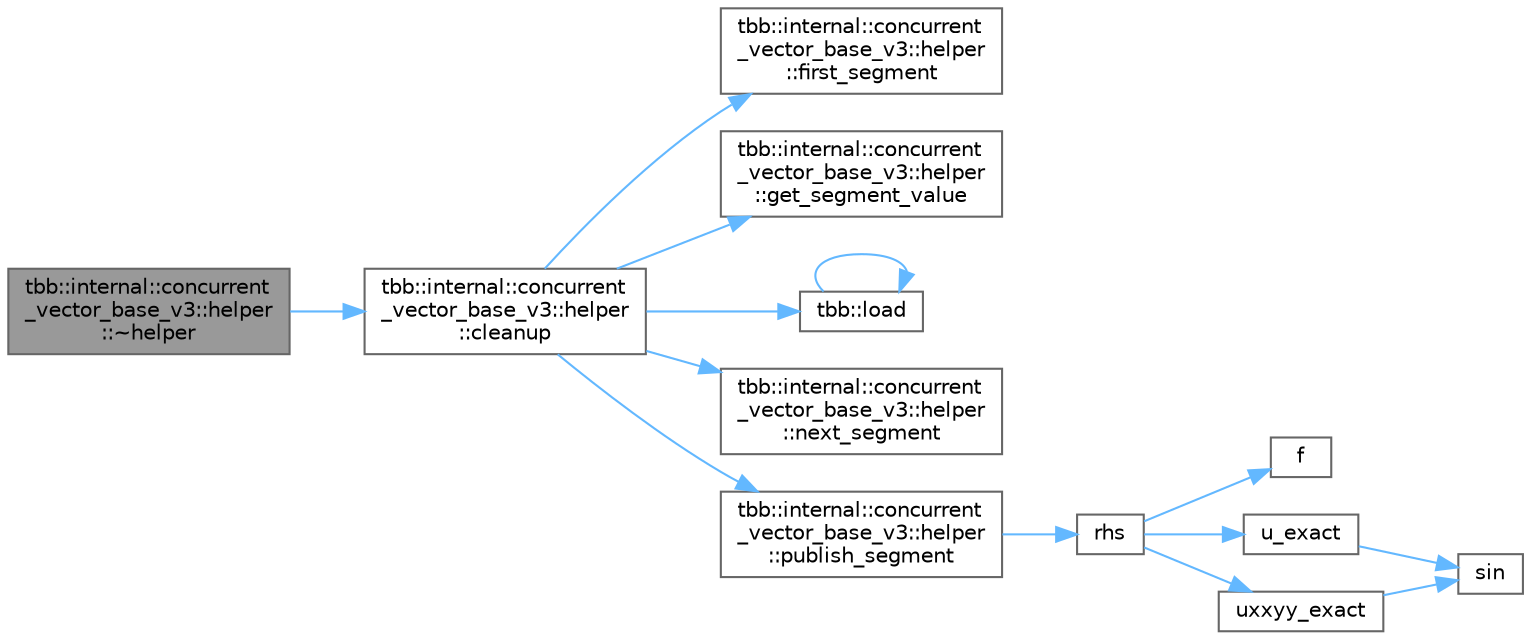 digraph "tbb::internal::concurrent_vector_base_v3::helper::~helper"
{
 // LATEX_PDF_SIZE
  bgcolor="transparent";
  edge [fontname=Helvetica,fontsize=10,labelfontname=Helvetica,labelfontsize=10];
  node [fontname=Helvetica,fontsize=10,shape=box,height=0.2,width=0.4];
  rankdir="LR";
  Node1 [id="Node000001",label="tbb::internal::concurrent\l_vector_base_v3::helper\l::~helper",height=0.2,width=0.4,color="gray40", fillcolor="grey60", style="filled", fontcolor="black",tooltip=" "];
  Node1 -> Node2 [id="edge1_Node000001_Node000002",color="steelblue1",style="solid",tooltip=" "];
  Node2 [id="Node000002",label="tbb::internal::concurrent\l_vector_base_v3::helper\l::cleanup",height=0.2,width=0.4,color="grey40", fillcolor="white", style="filled",URL="$classtbb_1_1internal_1_1concurrent__vector__base__v3_1_1helper.html#a0fe7c70323f24d5d3ef9fa6912104bf3",tooltip="Out of line code to assists destructor in infrequent cases."];
  Node2 -> Node3 [id="edge2_Node000002_Node000003",color="steelblue1",style="solid",tooltip=" "];
  Node3 [id="Node000003",label="tbb::internal::concurrent\l_vector_base_v3::helper\l::first_segment",height=0.2,width=0.4,color="grey40", fillcolor="white", style="filled",URL="$classtbb_1_1internal_1_1concurrent__vector__base__v3_1_1helper.html#ae2d37e907eaf946201ffabab9933e9e8",tooltip=" "];
  Node2 -> Node4 [id="edge3_Node000002_Node000004",color="steelblue1",style="solid",tooltip=" "];
  Node4 [id="Node000004",label="tbb::internal::concurrent\l_vector_base_v3::helper\l::get_segment_value",height=0.2,width=0.4,color="grey40", fillcolor="white", style="filled",URL="$classtbb_1_1internal_1_1concurrent__vector__base__v3_1_1helper.html#af83f8e2f96bd0d59afca03d43aa4cf74",tooltip=" "];
  Node2 -> Node5 [id="edge4_Node000002_Node000005",color="steelblue1",style="solid",tooltip=" "];
  Node5 [id="Node000005",label="tbb::load",height=0.2,width=0.4,color="grey40", fillcolor="white", style="filled",URL="$namespacetbb.html#a23d6adc1a2bbbb77b4d9f52fab1e5b0f",tooltip="Specialization for atomic<T*> with arithmetic and operator->."];
  Node5 -> Node5 [id="edge5_Node000005_Node000005",color="steelblue1",style="solid",tooltip=" "];
  Node2 -> Node6 [id="edge6_Node000002_Node000006",color="steelblue1",style="solid",tooltip=" "];
  Node6 [id="Node000006",label="tbb::internal::concurrent\l_vector_base_v3::helper\l::next_segment",height=0.2,width=0.4,color="grey40", fillcolor="white", style="filled",URL="$classtbb_1_1internal_1_1concurrent__vector__base__v3_1_1helper.html#aa063e0585da75011b5da50814190bc73",tooltip=" "];
  Node2 -> Node7 [id="edge7_Node000002_Node000007",color="steelblue1",style="solid",tooltip=" "];
  Node7 [id="Node000007",label="tbb::internal::concurrent\l_vector_base_v3::helper\l::publish_segment",height=0.2,width=0.4,color="grey40", fillcolor="white", style="filled",URL="$classtbb_1_1internal_1_1concurrent__vector__base__v3_1_1helper.html#aa6a138a09384f9cc92fda2966dbf4c43",tooltip="Publish segment so other threads can see it."];
  Node7 -> Node8 [id="edge8_Node000007_Node000008",color="steelblue1",style="solid",tooltip=" "];
  Node8 [id="Node000008",label="rhs",height=0.2,width=0.4,color="grey40", fillcolor="white", style="filled",URL="$poisson_8cpp.html#a38c677f5cc4e47bc7505aef707c1bb83",tooltip=" "];
  Node8 -> Node9 [id="edge9_Node000008_Node000009",color="steelblue1",style="solid",tooltip=" "];
  Node9 [id="Node000009",label="f",height=0.2,width=0.4,color="grey40", fillcolor="white", style="filled",URL="$cxx11__tensor__map_8cpp.html#a7f507fea02198f6cb81c86640c7b1a4e",tooltip=" "];
  Node8 -> Node10 [id="edge10_Node000008_Node000010",color="steelblue1",style="solid",tooltip=" "];
  Node10 [id="Node000010",label="u_exact",height=0.2,width=0.4,color="grey40", fillcolor="white", style="filled",URL="$poisson_8cpp.html#a06fc16c4676f839f8de736a6791b6862",tooltip=" "];
  Node10 -> Node11 [id="edge11_Node000010_Node000011",color="steelblue1",style="solid",tooltip=" "];
  Node11 [id="Node000011",label="sin",height=0.2,width=0.4,color="grey40", fillcolor="white", style="filled",URL="$_array_cwise_unary_ops_8h.html#a9cfb0ea58bd813510a9e2db18a5e49f0",tooltip=" "];
  Node8 -> Node12 [id="edge12_Node000008_Node000012",color="steelblue1",style="solid",tooltip=" "];
  Node12 [id="Node000012",label="uxxyy_exact",height=0.2,width=0.4,color="grey40", fillcolor="white", style="filled",URL="$poisson_8cpp.html#a557a61cf12d143424a35123b14048a22",tooltip=" "];
  Node12 -> Node11 [id="edge13_Node000012_Node000011",color="steelblue1",style="solid",tooltip=" "];
}
